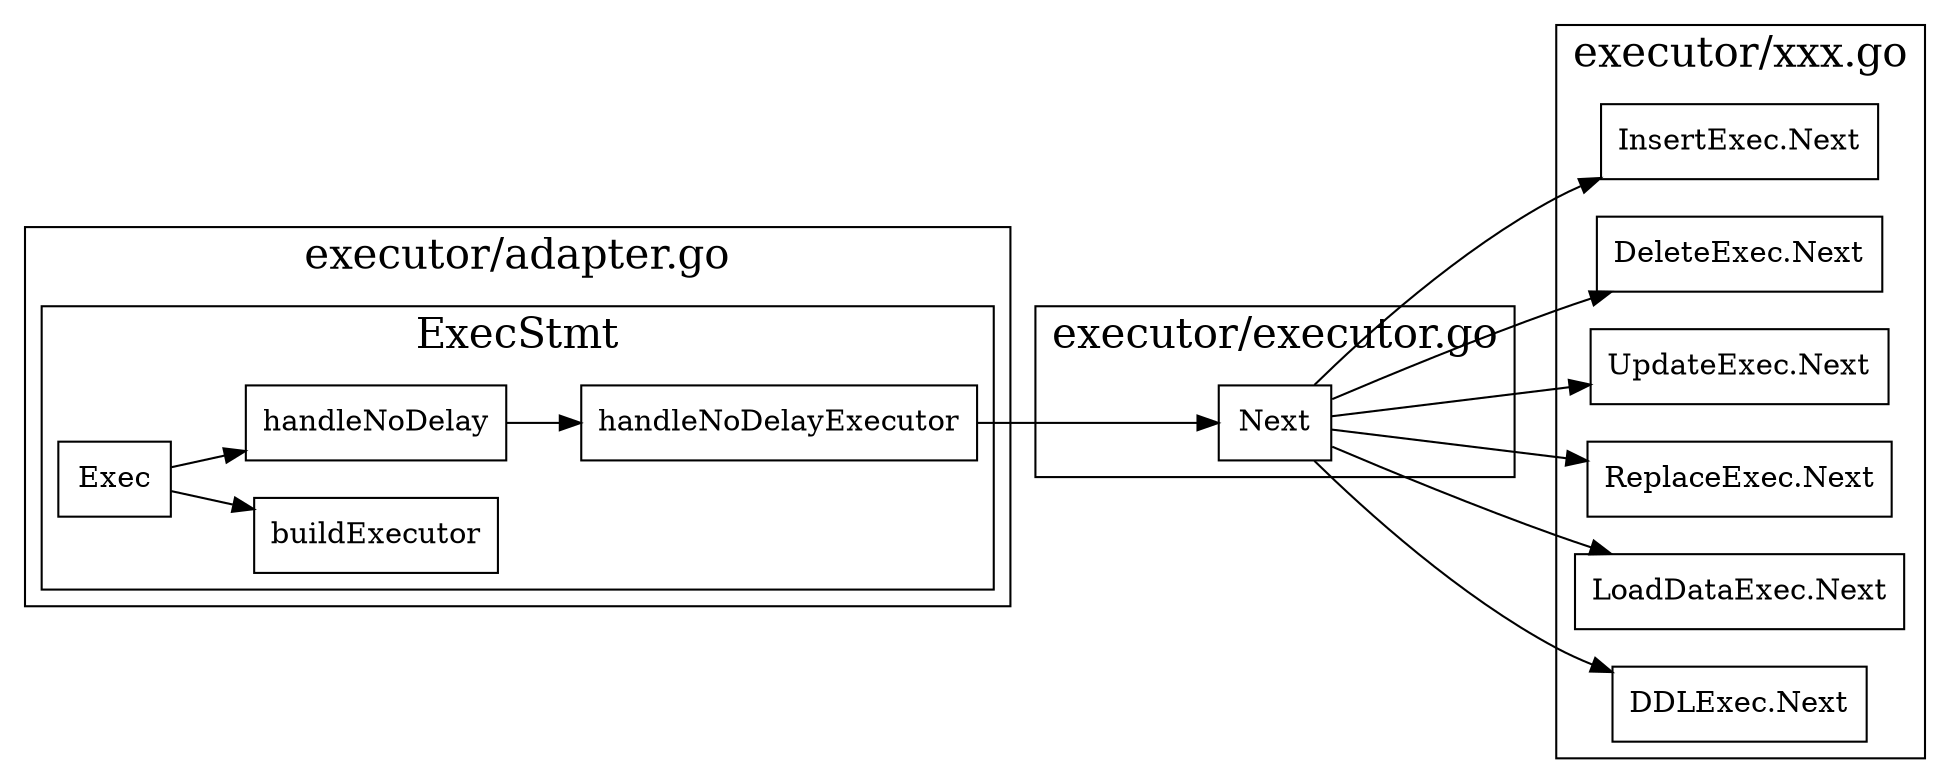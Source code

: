 digraph executor_nodelay_next {
  node[shape=box];
  newrank=true;
  rankdir=LR;

  subgraph cluster_inert {
    graph[label="executor/xxx.go";fontsize=20;];
      InsertExec_Next[label="InsertExec.Next"];
      DeleteExec_Next[label="DeleteExec.Next"];
      UpdateExec_Next[label="UpdateExec.Next"];
      ReplaceExec_Next[label="ReplaceExec.Next"];
      LoadDataExec_Next[label="LoadDataExec.Next"];
      DDLExec_Next[label="DDLExec.Next"];
  }
  subgraph cluster_executor {
    graph[label="executor/executor.go";fontsize=20;];
    Next -> {
      InsertExec_Next;
      DeleteExec_Next;
      UpdateExec_Next;
      ReplaceExec_Next;
      LoadDataExec_Next;
      DDLExec_Next;
    };
  }

  subgraph cluster_executor_adapter {
    graph[label="executor/adapter.go";fontsize=20;];
    subgraph cluster_ExecStmt {
      graph[label="ExecStmt";fontsize=20;];
      Exec -> {
        buildExecutor;
        handleNoDelay;
      };

      handleNoDelay -> handleNoDelayExecutor;
      handleNoDelayExecutor -> Next;
    }
  }
}
